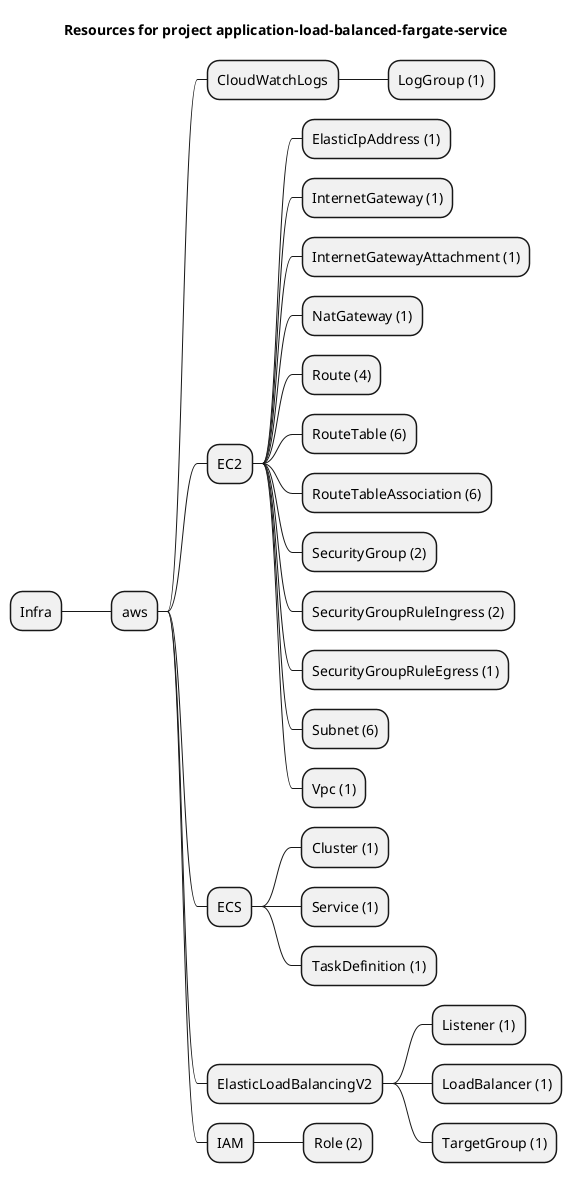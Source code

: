 @startmindmap
title Resources for project application-load-balanced-fargate-service
skinparam monochrome true
+ Infra
++ aws
+++ CloudWatchLogs
++++ LogGroup (1)
+++ EC2
++++ ElasticIpAddress (1)
++++ InternetGateway (1)
++++ InternetGatewayAttachment (1)
++++ NatGateway (1)
++++ Route (4)
++++ RouteTable (6)
++++ RouteTableAssociation (6)
++++ SecurityGroup (2)
++++ SecurityGroupRuleIngress (2)
++++ SecurityGroupRuleEgress (1)
++++ Subnet (6)
++++ Vpc (1)
+++ ECS
++++ Cluster (1)
++++ Service (1)
++++ TaskDefinition (1)
+++ ElasticLoadBalancingV2
++++ Listener (1)
++++ LoadBalancer (1)
++++ TargetGroup (1)
+++ IAM
++++ Role (2)
@endmindmap